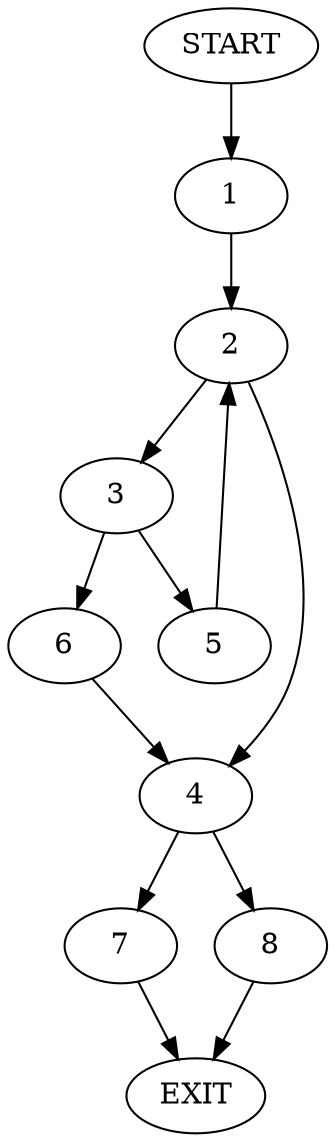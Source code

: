 digraph {
0 [label="START"]
9 [label="EXIT"]
0 -> 1
1 -> 2
2 -> 3
2 -> 4
3 -> 5
3 -> 6
4 -> 7
4 -> 8
6 -> 4
5 -> 2
8 -> 9
7 -> 9
}
